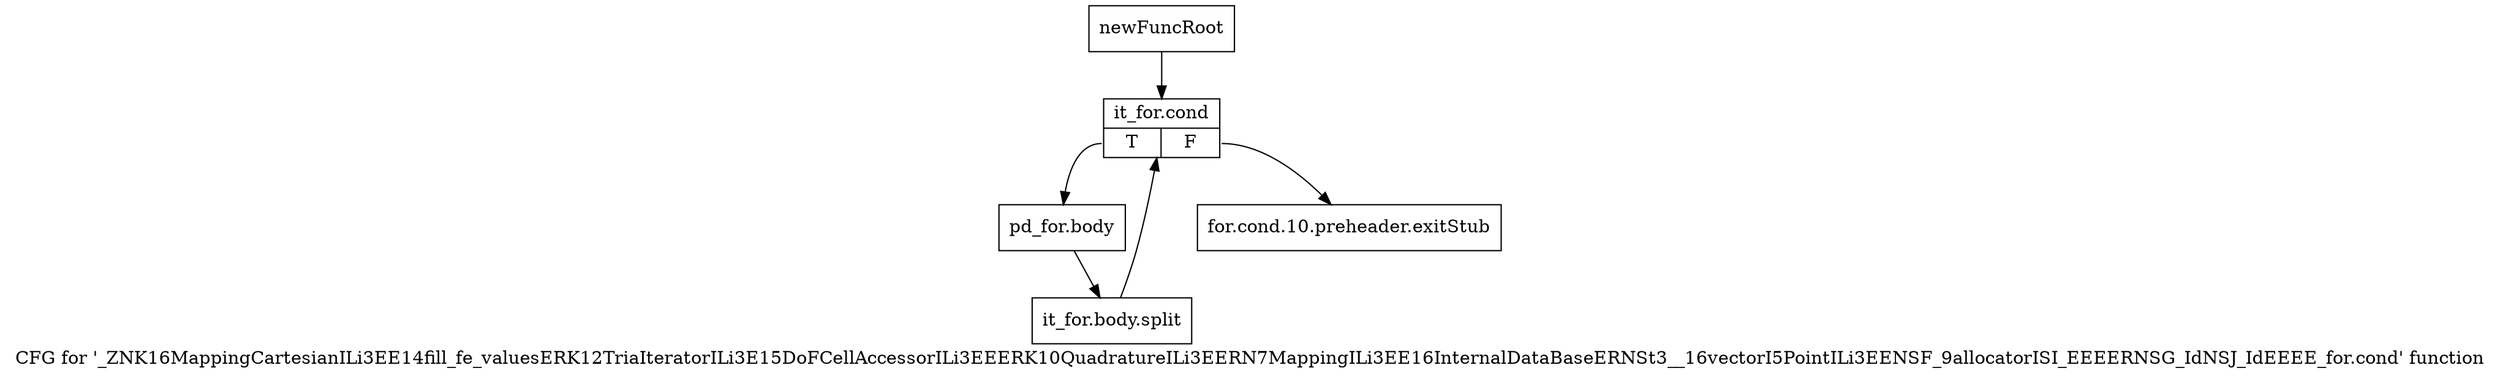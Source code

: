 digraph "CFG for '_ZNK16MappingCartesianILi3EE14fill_fe_valuesERK12TriaIteratorILi3E15DoFCellAccessorILi3EEERK10QuadratureILi3EERN7MappingILi3EE16InternalDataBaseERNSt3__16vectorI5PointILi3EENSF_9allocatorISI_EEEERNSG_IdNSJ_IdEEEE_for.cond' function" {
	label="CFG for '_ZNK16MappingCartesianILi3EE14fill_fe_valuesERK12TriaIteratorILi3E15DoFCellAccessorILi3EEERK10QuadratureILi3EERN7MappingILi3EE16InternalDataBaseERNSt3__16vectorI5PointILi3EENSF_9allocatorISI_EEEERNSG_IdNSJ_IdEEEE_for.cond' function";

	Node0x948ce50 [shape=record,label="{newFuncRoot}"];
	Node0x948ce50 -> Node0x948cef0;
	Node0x948cea0 [shape=record,label="{for.cond.10.preheader.exitStub}"];
	Node0x948cef0 [shape=record,label="{it_for.cond|{<s0>T|<s1>F}}"];
	Node0x948cef0:s0 -> Node0x948cf40;
	Node0x948cef0:s1 -> Node0x948cea0;
	Node0x948cf40 [shape=record,label="{pd_for.body}"];
	Node0x948cf40 -> Node0xb64d6a0;
	Node0xb64d6a0 [shape=record,label="{it_for.body.split}"];
	Node0xb64d6a0 -> Node0x948cef0;
}
